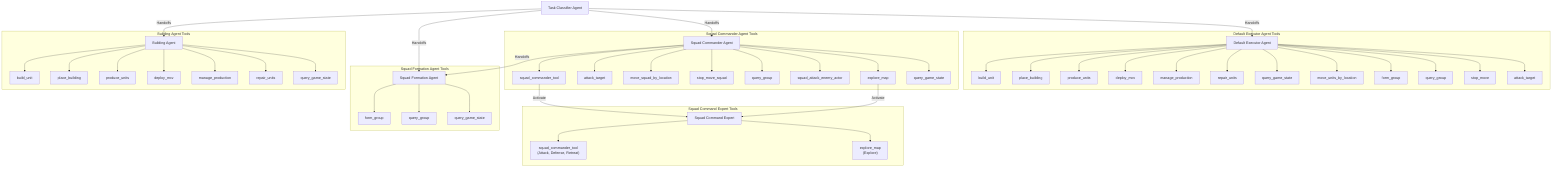 graph TD
    A[Task Classifier Agent] -->|Handoffs| B[Building Agent]
    A -->|Handoffs| C[Squad Formation Agent]
    A -->|Handoffs| D[Squad Commander Agent]
    A -->|Handoffs| E[Default Executor Agent]
    D -->|Handoffs| C
    T11 -->|Activate| F[Squad Command Expert]
    T17 -->|Activate| F[Squad Command Expert]

    subgraph Building Agent Tools
        B --> T1[build_unit]
        B --> T2[place_building]
        B --> T3[produce_units]
        B --> T4[deploy_mcv]
        B --> T5[manage_production]
        B --> T6[repair_units]
        B --> T7[query_game_state]
    end

    subgraph Squad Formation Agent Tools
        C --> T8[form_group]
        C --> T9[query_group]
        C --> T10[query_game_state]
    end

    subgraph Squad Commander Agent Tools
        D --> T11[squad_commander_tool]
        D --> T12[attack_target]
        D --> T13[move_squad_by_location]
        D --> T14[stop_move_squad]
        D --> T15[query_group]
        D --> T16[squad_attack_enemy_actor]
        D --> T17[explore_map]
        D --> T18[query_game_state]
    end

    subgraph Default Executor Agent Tools
        E --> T19[build_unit]
        E --> T20[place_building]
        E --> T21[produce_units]
        E --> T22[deploy_mcv]
        E --> T23[manage_production]
        E --> T24[repair_units]
        E --> T25[query_game_state]
        E --> T26[move_units_by_location]
        E --> T27[form_group]
        E --> T28[query_group]
        E --> T29[stop_move]
        E --> T30[attack_target]
    end

    subgraph Squad Command Expert Tools
        F --> T31["squad_commander_tool\n(Attack, Defense, Retreat)"]
        F --> T32["explore_map\n(Explore)"]
    end